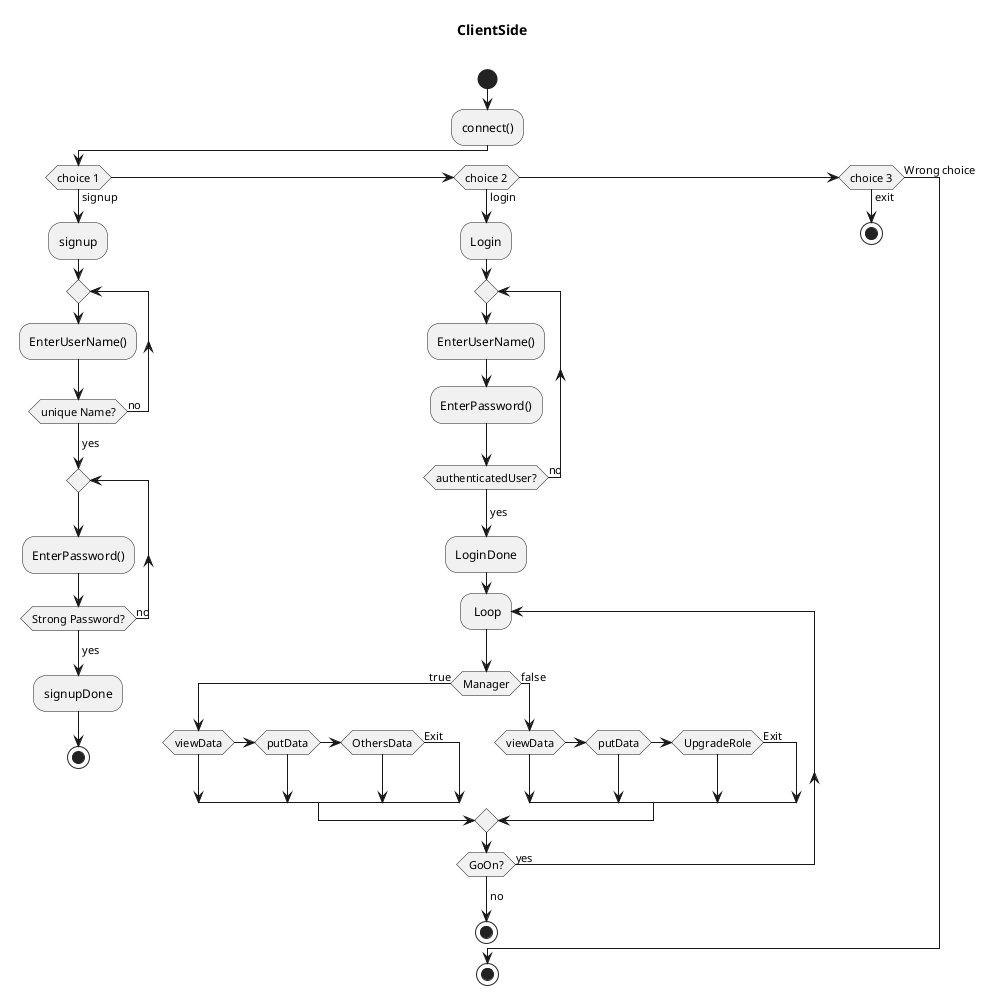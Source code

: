 @startuml
'https://plantuml.com/activity-diagram-beta

title ClientSide\n

start
:connect();

if (choice 1) then (signup)
  :signup;
  repeat
    :EnterUserName();
  repeat while (unique Name?) is (no)
        ->yes;
  repeat
    :EnterPassword();
  repeat while (Strong Password?) is (no)
        ->yes;
  :signupDone;
  stop
elseif(choice 2) then (login)
    :Login;
      repeat
        :EnterUserName();
        :EnterPassword();
      repeat while (authenticatedUser?) is (no)
         ->yes;
      :LoginDone;
      repeat : Loop;
      if (Manager) then (true)
        if(viewData)
        elseif(putData)
        elseif(OthersData)
        else (Exit)
        endif
      else (false)
        if(viewData)
        elseif(putData)
        elseif(UpgradeRole)
        else(Exit)
        endif
      endif
      repeat while(GoOn?) is (yes)
      ->no;
    stop
elseif(choice 3) then (exit)
    stop
else (Wrong choice)
endif
stop

@enduml
